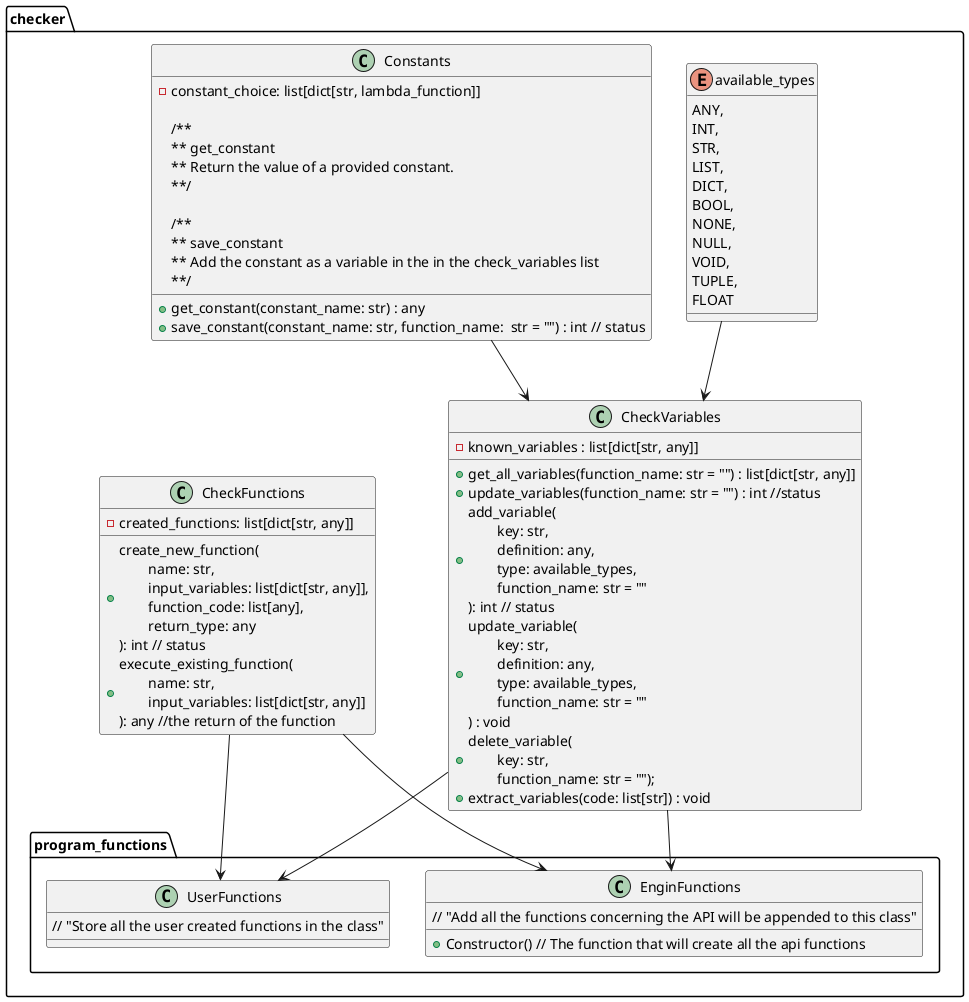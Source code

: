 @startuml Checker

namespace checker {

    namespace program_functions {
        class EnginFunctions {
            // "Add all the functions concerning the API will be appended to this class"
            +Constructor() // The function that will create all the api functions
        }

        class UserFunctions {
            // "Store all the user created functions in the class"
        }
    }

    enum available_types {
        ANY,
        INT,
        STR,
        LIST,
        DICT,
        BOOL,
        NONE,
        NULL,
        VOID,
        TUPLE,
        FLOAT
    }

    class Constants {
        - constant_choice: list[dict[str, lambda_function]]
        
        /**
        ** get_constant
        ** Return the value of a provided constant.
        **/

        +get_constant(constant_name: str) : any
        /**
        ** save_constant
        ** Add the constant as a variable in the in the check_variables list
        **/
        +save_constant(constant_name: str, function_name:  str = "") : int // status
    }

    class CheckVariables {
        +get_all_variables(function_name: str = "") : list[dict[str, any]]
        +update_variables(function_name: str = "") : int //status
        +add_variable(\n\tkey: str,\n\tdefinition: any,\n\ttype: available_types,\n\tfunction_name: str = ""\n): int // status
        +update_variable(\n\tkey: str,\n\tdefinition: any,\n\ttype: available_types,\n\tfunction_name: str = ""\n) : void
        +delete_variable(\n\tkey: str,\n\tfunction_name: str = "");
        +extract_variables(code: list[str]) : void
        - known_variables : list[dict[str, any]]
    }

    class CheckFunctions {
        - created_functions: list[dict[str, any]]
        +create_new_function(\n\tname: str,\n\tinput_variables: list[dict[str, any]],\n\tfunction_code: list[any],\n\treturn_type: any\n): int // status
        +execute_existing_function(\n\tname: str,\n\tinput_variables: list[dict[str, any]]\n): any //the return of the function
    }

    Constants --> CheckVariables
    available_types --> CheckVariables
    CheckFunctions --> program_functions.EnginFunctions
    CheckVariables --> program_functions.EnginFunctions
    CheckFunctions --> program_functions.UserFunctions
    CheckVariables --> program_functions.UserFunctions
}

@enduml Checker
